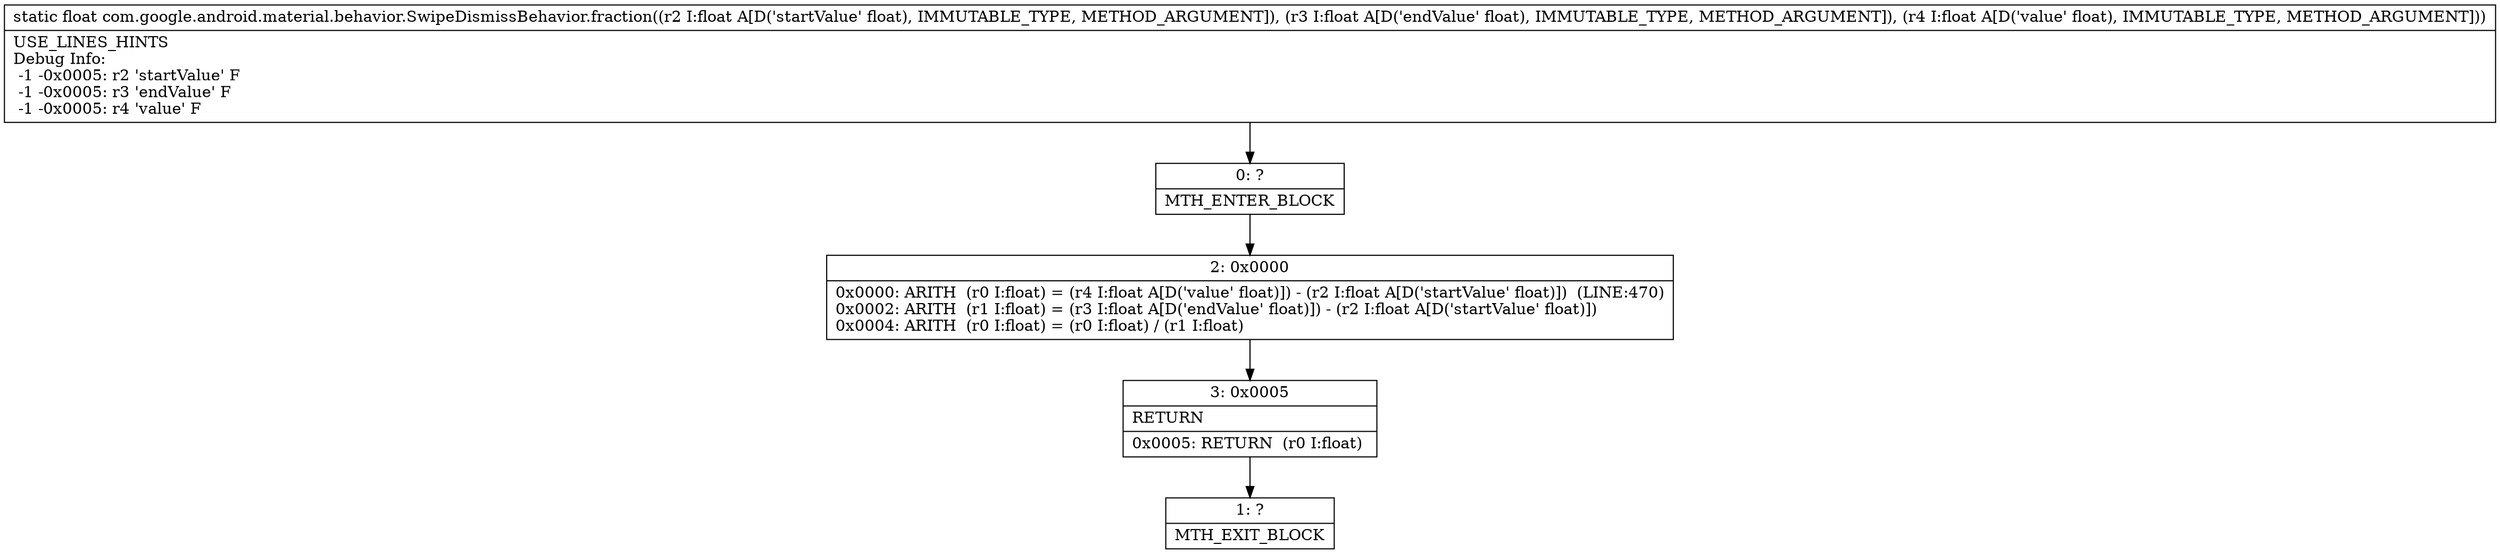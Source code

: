 digraph "CFG forcom.google.android.material.behavior.SwipeDismissBehavior.fraction(FFF)F" {
Node_0 [shape=record,label="{0\:\ ?|MTH_ENTER_BLOCK\l}"];
Node_2 [shape=record,label="{2\:\ 0x0000|0x0000: ARITH  (r0 I:float) = (r4 I:float A[D('value' float)]) \- (r2 I:float A[D('startValue' float)])  (LINE:470)\l0x0002: ARITH  (r1 I:float) = (r3 I:float A[D('endValue' float)]) \- (r2 I:float A[D('startValue' float)]) \l0x0004: ARITH  (r0 I:float) = (r0 I:float) \/ (r1 I:float) \l}"];
Node_3 [shape=record,label="{3\:\ 0x0005|RETURN\l|0x0005: RETURN  (r0 I:float) \l}"];
Node_1 [shape=record,label="{1\:\ ?|MTH_EXIT_BLOCK\l}"];
MethodNode[shape=record,label="{static float com.google.android.material.behavior.SwipeDismissBehavior.fraction((r2 I:float A[D('startValue' float), IMMUTABLE_TYPE, METHOD_ARGUMENT]), (r3 I:float A[D('endValue' float), IMMUTABLE_TYPE, METHOD_ARGUMENT]), (r4 I:float A[D('value' float), IMMUTABLE_TYPE, METHOD_ARGUMENT]))  | USE_LINES_HINTS\lDebug Info:\l  \-1 \-0x0005: r2 'startValue' F\l  \-1 \-0x0005: r3 'endValue' F\l  \-1 \-0x0005: r4 'value' F\l}"];
MethodNode -> Node_0;Node_0 -> Node_2;
Node_2 -> Node_3;
Node_3 -> Node_1;
}

